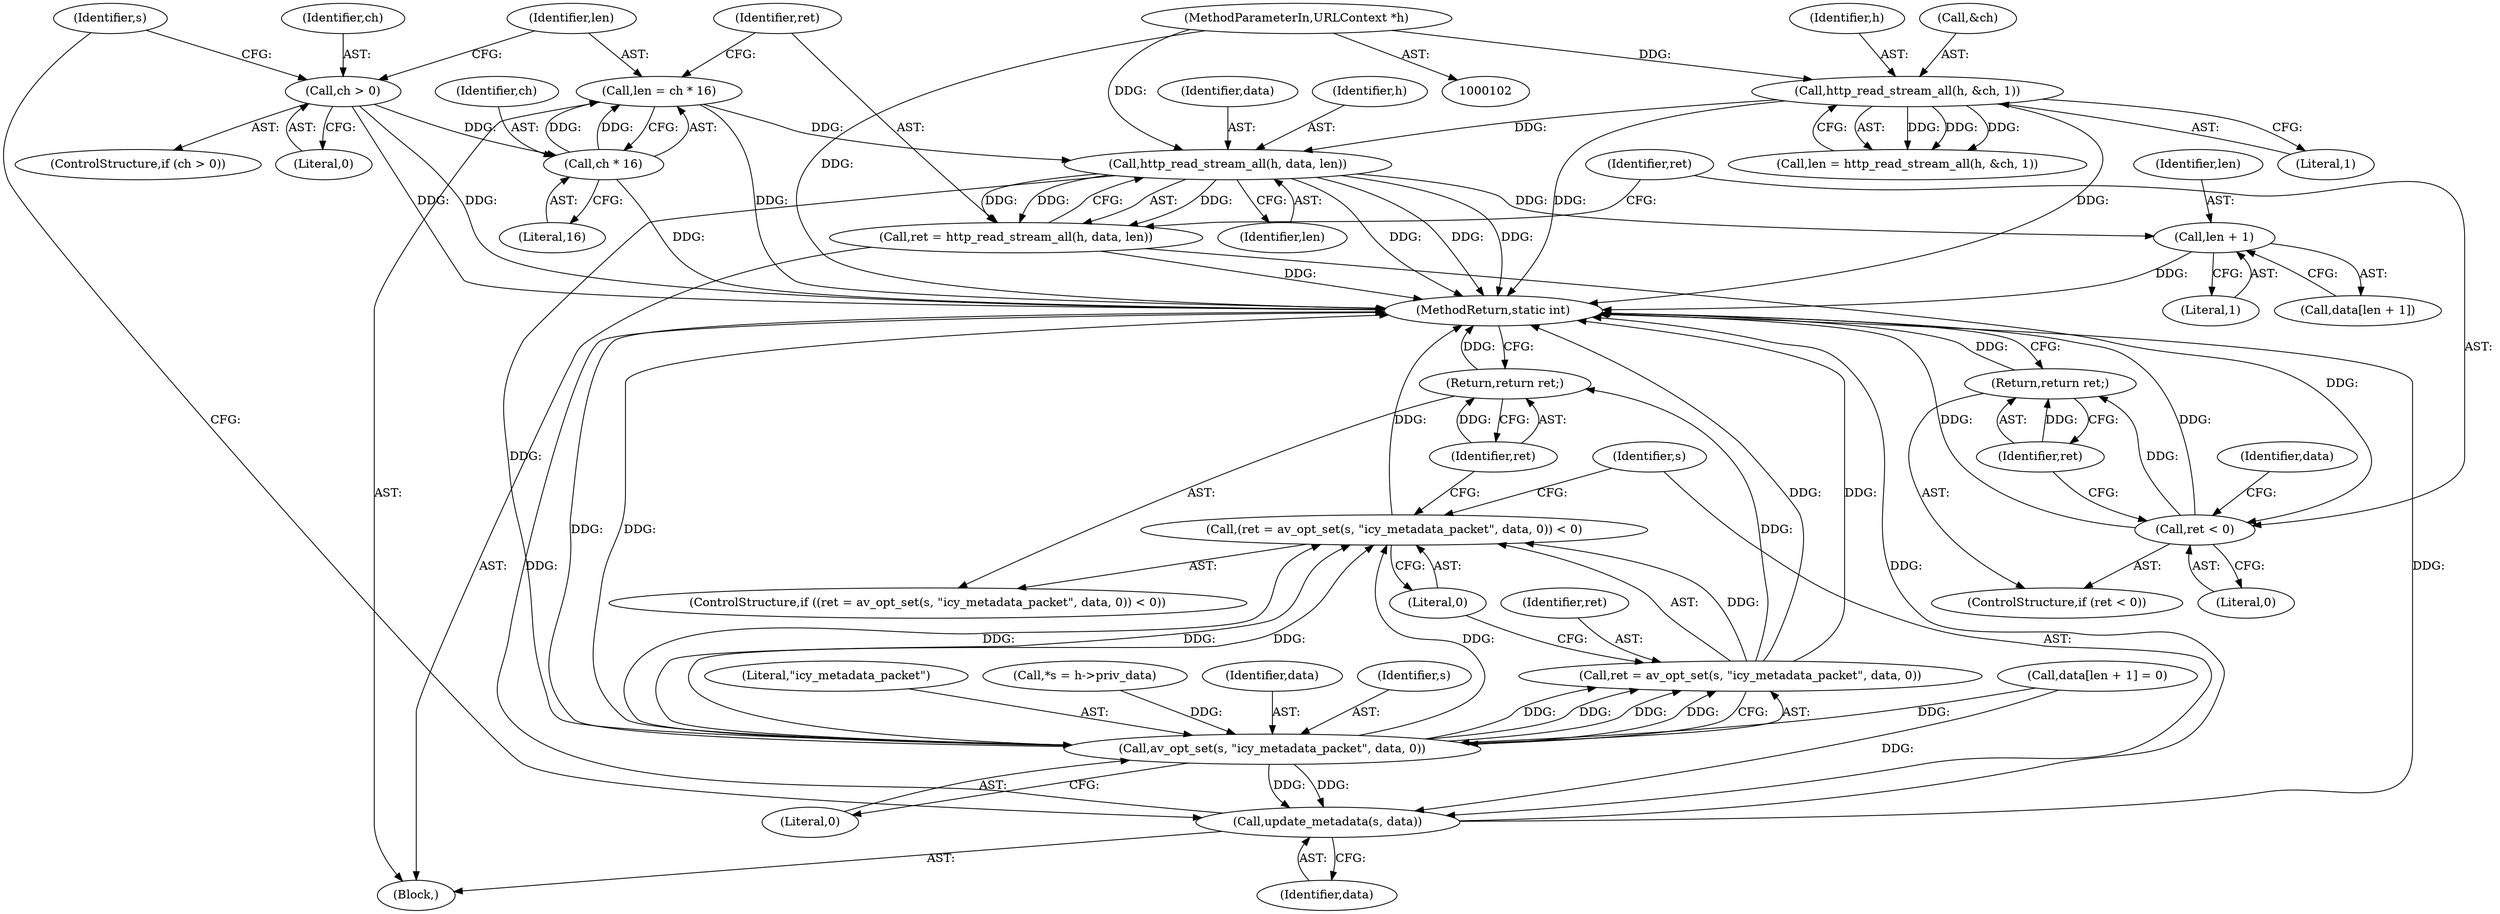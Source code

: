 digraph "0_FFmpeg_2a05c8f813de6f2278827734bf8102291e7484aa_8@API" {
"1000161" [label="(Call,http_read_stream_all(h, data, len))"];
"1000136" [label="(Call,http_read_stream_all(h, &ch, 1))"];
"1000103" [label="(MethodParameterIn,URLContext *h)"];
"1000154" [label="(Call,len = ch * 16)"];
"1000156" [label="(Call,ch * 16)"];
"1000148" [label="(Call,ch > 0)"];
"1000159" [label="(Call,ret = http_read_stream_all(h, data, len))"];
"1000166" [label="(Call,ret < 0)"];
"1000169" [label="(Return,return ret;)"];
"1000174" [label="(Call,len + 1)"];
"1000182" [label="(Call,av_opt_set(s, \"icy_metadata_packet\", data, 0))"];
"1000179" [label="(Call,(ret = av_opt_set(s, \"icy_metadata_packet\", data, 0)) < 0)"];
"1000180" [label="(Call,ret = av_opt_set(s, \"icy_metadata_packet\", data, 0))"];
"1000188" [label="(Return,return ret;)"];
"1000190" [label="(Call,update_metadata(s, data))"];
"1000180" [label="(Call,ret = av_opt_set(s, \"icy_metadata_packet\", data, 0))"];
"1000157" [label="(Identifier,ch)"];
"1000169" [label="(Return,return ret;)"];
"1000134" [label="(Call,len = http_read_stream_all(h, &ch, 1))"];
"1000137" [label="(Identifier,h)"];
"1000160" [label="(Identifier,ret)"];
"1000148" [label="(Call,ch > 0)"];
"1000136" [label="(Call,http_read_stream_all(h, &ch, 1))"];
"1000166" [label="(Call,ret < 0)"];
"1000186" [label="(Literal,0)"];
"1000184" [label="(Literal,\"icy_metadata_packet\")"];
"1000151" [label="(Block,)"];
"1000167" [label="(Identifier,ret)"];
"1000179" [label="(Call,(ret = av_opt_set(s, \"icy_metadata_packet\", data, 0)) < 0)"];
"1000172" [label="(Call,data[len + 1])"];
"1000107" [label="(Call,*s = h->priv_data)"];
"1000165" [label="(ControlStructure,if (ret < 0))"];
"1000174" [label="(Call,len + 1)"];
"1000178" [label="(ControlStructure,if ((ret = av_opt_set(s, \"icy_metadata_packet\", data, 0)) < 0))"];
"1000161" [label="(Call,http_read_stream_all(h, data, len))"];
"1000181" [label="(Identifier,ret)"];
"1000188" [label="(Return,return ret;)"];
"1000189" [label="(Identifier,ret)"];
"1000191" [label="(Identifier,s)"];
"1000187" [label="(Literal,0)"];
"1000195" [label="(Identifier,s)"];
"1000164" [label="(Identifier,len)"];
"1000163" [label="(Identifier,data)"];
"1000103" [label="(MethodParameterIn,URLContext *h)"];
"1000159" [label="(Call,ret = http_read_stream_all(h, data, len))"];
"1000207" [label="(MethodReturn,static int)"];
"1000147" [label="(ControlStructure,if (ch > 0))"];
"1000156" [label="(Call,ch * 16)"];
"1000185" [label="(Identifier,data)"];
"1000175" [label="(Identifier,len)"];
"1000170" [label="(Identifier,ret)"];
"1000176" [label="(Literal,1)"];
"1000150" [label="(Literal,0)"];
"1000173" [label="(Identifier,data)"];
"1000192" [label="(Identifier,data)"];
"1000140" [label="(Literal,1)"];
"1000158" [label="(Literal,16)"];
"1000182" [label="(Call,av_opt_set(s, \"icy_metadata_packet\", data, 0))"];
"1000168" [label="(Literal,0)"];
"1000171" [label="(Call,data[len + 1] = 0)"];
"1000190" [label="(Call,update_metadata(s, data))"];
"1000183" [label="(Identifier,s)"];
"1000155" [label="(Identifier,len)"];
"1000162" [label="(Identifier,h)"];
"1000149" [label="(Identifier,ch)"];
"1000138" [label="(Call,&ch)"];
"1000154" [label="(Call,len = ch * 16)"];
"1000161" -> "1000159"  [label="AST: "];
"1000161" -> "1000164"  [label="CFG: "];
"1000162" -> "1000161"  [label="AST: "];
"1000163" -> "1000161"  [label="AST: "];
"1000164" -> "1000161"  [label="AST: "];
"1000159" -> "1000161"  [label="CFG: "];
"1000161" -> "1000207"  [label="DDG: "];
"1000161" -> "1000207"  [label="DDG: "];
"1000161" -> "1000207"  [label="DDG: "];
"1000161" -> "1000159"  [label="DDG: "];
"1000161" -> "1000159"  [label="DDG: "];
"1000161" -> "1000159"  [label="DDG: "];
"1000136" -> "1000161"  [label="DDG: "];
"1000103" -> "1000161"  [label="DDG: "];
"1000154" -> "1000161"  [label="DDG: "];
"1000161" -> "1000174"  [label="DDG: "];
"1000161" -> "1000182"  [label="DDG: "];
"1000136" -> "1000134"  [label="AST: "];
"1000136" -> "1000140"  [label="CFG: "];
"1000137" -> "1000136"  [label="AST: "];
"1000138" -> "1000136"  [label="AST: "];
"1000140" -> "1000136"  [label="AST: "];
"1000134" -> "1000136"  [label="CFG: "];
"1000136" -> "1000207"  [label="DDG: "];
"1000136" -> "1000207"  [label="DDG: "];
"1000136" -> "1000134"  [label="DDG: "];
"1000136" -> "1000134"  [label="DDG: "];
"1000136" -> "1000134"  [label="DDG: "];
"1000103" -> "1000136"  [label="DDG: "];
"1000103" -> "1000102"  [label="AST: "];
"1000103" -> "1000207"  [label="DDG: "];
"1000154" -> "1000151"  [label="AST: "];
"1000154" -> "1000156"  [label="CFG: "];
"1000155" -> "1000154"  [label="AST: "];
"1000156" -> "1000154"  [label="AST: "];
"1000160" -> "1000154"  [label="CFG: "];
"1000154" -> "1000207"  [label="DDG: "];
"1000156" -> "1000154"  [label="DDG: "];
"1000156" -> "1000154"  [label="DDG: "];
"1000156" -> "1000158"  [label="CFG: "];
"1000157" -> "1000156"  [label="AST: "];
"1000158" -> "1000156"  [label="AST: "];
"1000156" -> "1000207"  [label="DDG: "];
"1000148" -> "1000156"  [label="DDG: "];
"1000148" -> "1000147"  [label="AST: "];
"1000148" -> "1000150"  [label="CFG: "];
"1000149" -> "1000148"  [label="AST: "];
"1000150" -> "1000148"  [label="AST: "];
"1000155" -> "1000148"  [label="CFG: "];
"1000195" -> "1000148"  [label="CFG: "];
"1000148" -> "1000207"  [label="DDG: "];
"1000148" -> "1000207"  [label="DDG: "];
"1000159" -> "1000151"  [label="AST: "];
"1000160" -> "1000159"  [label="AST: "];
"1000167" -> "1000159"  [label="CFG: "];
"1000159" -> "1000207"  [label="DDG: "];
"1000159" -> "1000166"  [label="DDG: "];
"1000166" -> "1000165"  [label="AST: "];
"1000166" -> "1000168"  [label="CFG: "];
"1000167" -> "1000166"  [label="AST: "];
"1000168" -> "1000166"  [label="AST: "];
"1000170" -> "1000166"  [label="CFG: "];
"1000173" -> "1000166"  [label="CFG: "];
"1000166" -> "1000207"  [label="DDG: "];
"1000166" -> "1000207"  [label="DDG: "];
"1000166" -> "1000169"  [label="DDG: "];
"1000169" -> "1000165"  [label="AST: "];
"1000169" -> "1000170"  [label="CFG: "];
"1000170" -> "1000169"  [label="AST: "];
"1000207" -> "1000169"  [label="CFG: "];
"1000169" -> "1000207"  [label="DDG: "];
"1000170" -> "1000169"  [label="DDG: "];
"1000174" -> "1000172"  [label="AST: "];
"1000174" -> "1000176"  [label="CFG: "];
"1000175" -> "1000174"  [label="AST: "];
"1000176" -> "1000174"  [label="AST: "];
"1000172" -> "1000174"  [label="CFG: "];
"1000174" -> "1000207"  [label="DDG: "];
"1000182" -> "1000180"  [label="AST: "];
"1000182" -> "1000186"  [label="CFG: "];
"1000183" -> "1000182"  [label="AST: "];
"1000184" -> "1000182"  [label="AST: "];
"1000185" -> "1000182"  [label="AST: "];
"1000186" -> "1000182"  [label="AST: "];
"1000180" -> "1000182"  [label="CFG: "];
"1000182" -> "1000207"  [label="DDG: "];
"1000182" -> "1000207"  [label="DDG: "];
"1000182" -> "1000179"  [label="DDG: "];
"1000182" -> "1000179"  [label="DDG: "];
"1000182" -> "1000179"  [label="DDG: "];
"1000182" -> "1000179"  [label="DDG: "];
"1000182" -> "1000180"  [label="DDG: "];
"1000182" -> "1000180"  [label="DDG: "];
"1000182" -> "1000180"  [label="DDG: "];
"1000182" -> "1000180"  [label="DDG: "];
"1000107" -> "1000182"  [label="DDG: "];
"1000171" -> "1000182"  [label="DDG: "];
"1000182" -> "1000190"  [label="DDG: "];
"1000182" -> "1000190"  [label="DDG: "];
"1000179" -> "1000178"  [label="AST: "];
"1000179" -> "1000187"  [label="CFG: "];
"1000180" -> "1000179"  [label="AST: "];
"1000187" -> "1000179"  [label="AST: "];
"1000189" -> "1000179"  [label="CFG: "];
"1000191" -> "1000179"  [label="CFG: "];
"1000179" -> "1000207"  [label="DDG: "];
"1000180" -> "1000179"  [label="DDG: "];
"1000181" -> "1000180"  [label="AST: "];
"1000187" -> "1000180"  [label="CFG: "];
"1000180" -> "1000207"  [label="DDG: "];
"1000180" -> "1000207"  [label="DDG: "];
"1000180" -> "1000188"  [label="DDG: "];
"1000188" -> "1000178"  [label="AST: "];
"1000188" -> "1000189"  [label="CFG: "];
"1000189" -> "1000188"  [label="AST: "];
"1000207" -> "1000188"  [label="CFG: "];
"1000188" -> "1000207"  [label="DDG: "];
"1000189" -> "1000188"  [label="DDG: "];
"1000190" -> "1000151"  [label="AST: "];
"1000190" -> "1000192"  [label="CFG: "];
"1000191" -> "1000190"  [label="AST: "];
"1000192" -> "1000190"  [label="AST: "];
"1000195" -> "1000190"  [label="CFG: "];
"1000190" -> "1000207"  [label="DDG: "];
"1000190" -> "1000207"  [label="DDG: "];
"1000190" -> "1000207"  [label="DDG: "];
"1000171" -> "1000190"  [label="DDG: "];
}
